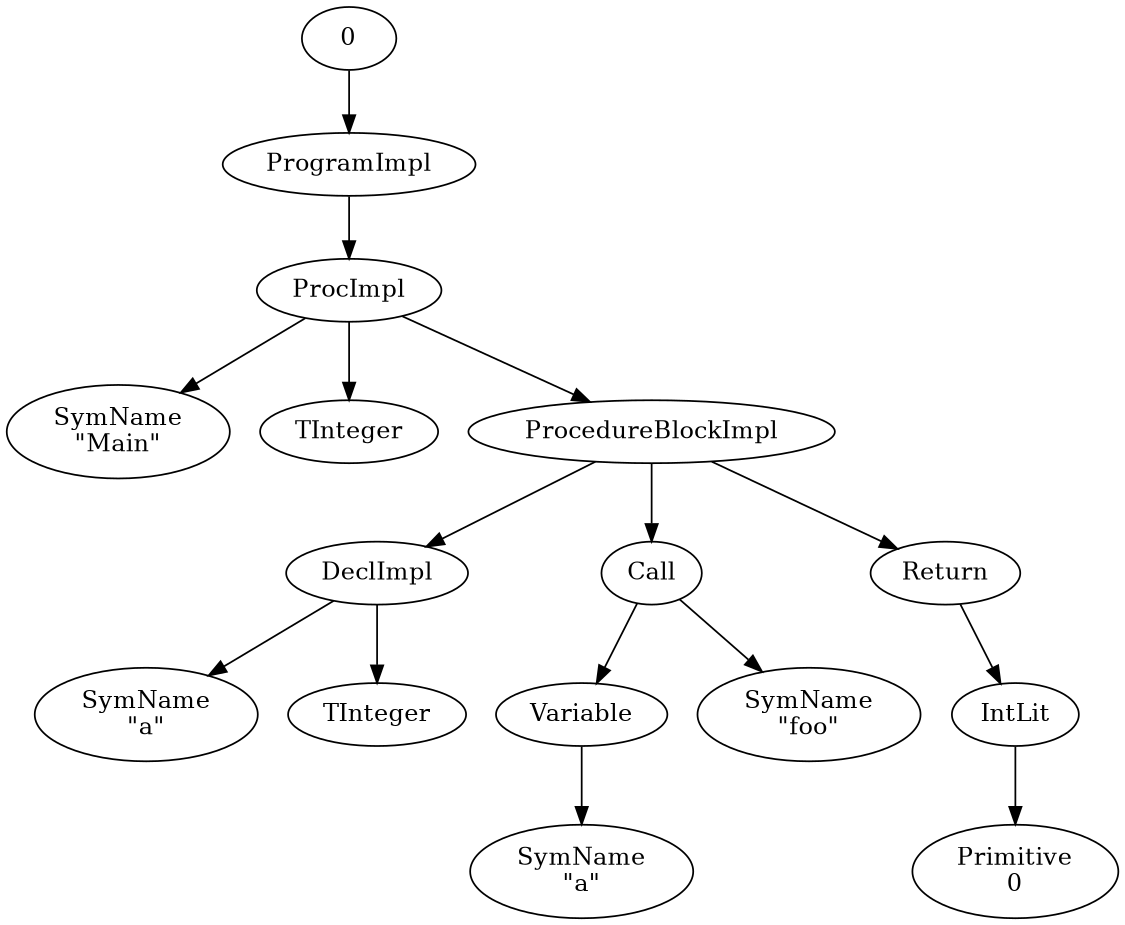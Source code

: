 digraph G { page="8.5,11"; size="7.5, 10"; 
"0" -> "1"
"1" [label="ProgramImpl"]
"1" -> "2"
"2" [label="ProcImpl"]
"2" -> "3"
"3" [label="SymName\n\"Main\""]
"2" -> "4"
"4" [label="TInteger"]
"2" -> "5"
"5" [label="ProcedureBlockImpl"]
"5" -> "6"
"6" [label="DeclImpl"]
"6" -> "7"
"7" [label="SymName\n\"a\""]
"6" -> "8"
"8" [label="TInteger"]
"5" -> "9"
"9" [label="Call"]
"9" -> "10"
"10" [label="Variable"]
"10" -> "11"
"11" [label="SymName\n\"a\""]
"9" -> "12"
"12" [label="SymName\n\"foo\""]
"5" -> "13"
"13" [label="Return"]
"13" -> "14"
"14" [label="IntLit"]
"14" -> "15"
"15" [label="Primitive\n0"]
}
